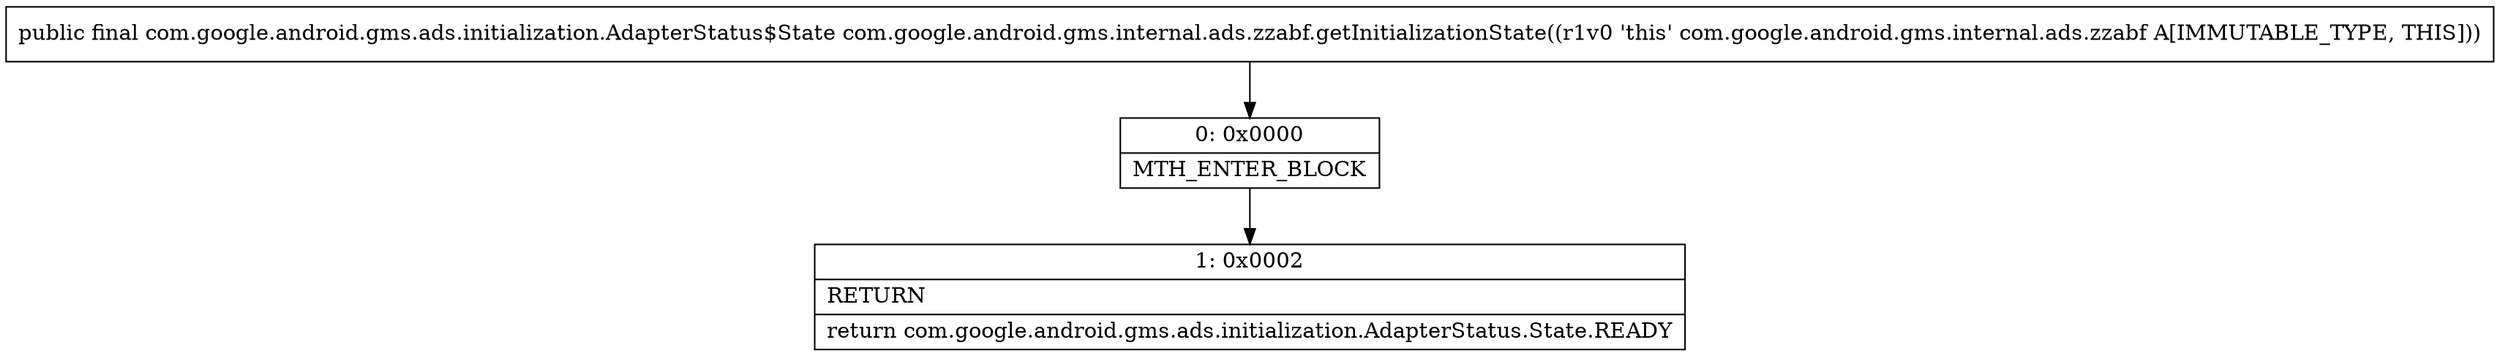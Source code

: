 digraph "CFG forcom.google.android.gms.internal.ads.zzabf.getInitializationState()Lcom\/google\/android\/gms\/ads\/initialization\/AdapterStatus$State;" {
Node_0 [shape=record,label="{0\:\ 0x0000|MTH_ENTER_BLOCK\l}"];
Node_1 [shape=record,label="{1\:\ 0x0002|RETURN\l|return com.google.android.gms.ads.initialization.AdapterStatus.State.READY\l}"];
MethodNode[shape=record,label="{public final com.google.android.gms.ads.initialization.AdapterStatus$State com.google.android.gms.internal.ads.zzabf.getInitializationState((r1v0 'this' com.google.android.gms.internal.ads.zzabf A[IMMUTABLE_TYPE, THIS])) }"];
MethodNode -> Node_0;
Node_0 -> Node_1;
}

